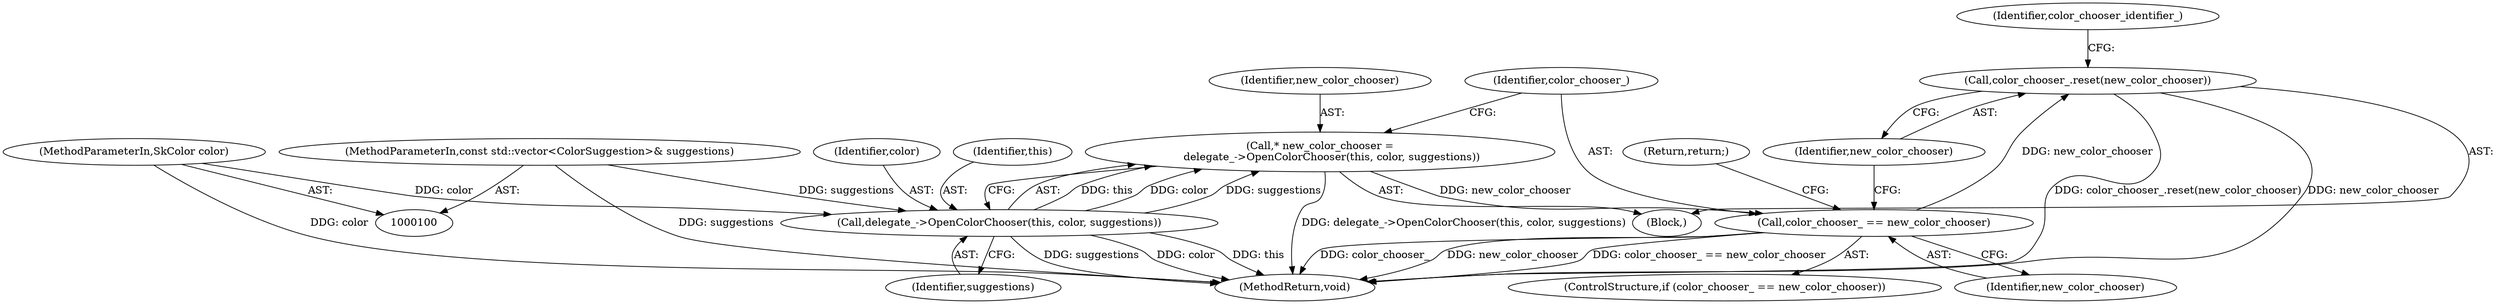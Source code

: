 digraph "1_Chrome_820957a3386e960334be3b93b48636e749d38ea3_0@pointer" {
"1000117" [label="(Call,color_chooser_.reset(new_color_chooser))"];
"1000113" [label="(Call,color_chooser_ == new_color_chooser)"];
"1000106" [label="(Call,* new_color_chooser =\n       delegate_->OpenColorChooser(this, color, suggestions))"];
"1000108" [label="(Call,delegate_->OpenColorChooser(this, color, suggestions))"];
"1000102" [label="(MethodParameterIn,SkColor color)"];
"1000103" [label="(MethodParameterIn,const std::vector<ColorSuggestion>& suggestions)"];
"1000115" [label="(Identifier,new_color_chooser)"];
"1000113" [label="(Call,color_chooser_ == new_color_chooser)"];
"1000102" [label="(MethodParameterIn,SkColor color)"];
"1000103" [label="(MethodParameterIn,const std::vector<ColorSuggestion>& suggestions)"];
"1000120" [label="(Identifier,color_chooser_identifier_)"];
"1000111" [label="(Identifier,suggestions)"];
"1000117" [label="(Call,color_chooser_.reset(new_color_chooser))"];
"1000122" [label="(MethodReturn,void)"];
"1000108" [label="(Call,delegate_->OpenColorChooser(this, color, suggestions))"];
"1000110" [label="(Identifier,color)"];
"1000106" [label="(Call,* new_color_chooser =\n       delegate_->OpenColorChooser(this, color, suggestions))"];
"1000107" [label="(Identifier,new_color_chooser)"];
"1000109" [label="(Identifier,this)"];
"1000104" [label="(Block,)"];
"1000118" [label="(Identifier,new_color_chooser)"];
"1000114" [label="(Identifier,color_chooser_)"];
"1000112" [label="(ControlStructure,if (color_chooser_ == new_color_chooser))"];
"1000116" [label="(Return,return;)"];
"1000117" -> "1000104"  [label="AST: "];
"1000117" -> "1000118"  [label="CFG: "];
"1000118" -> "1000117"  [label="AST: "];
"1000120" -> "1000117"  [label="CFG: "];
"1000117" -> "1000122"  [label="DDG: color_chooser_.reset(new_color_chooser)"];
"1000117" -> "1000122"  [label="DDG: new_color_chooser"];
"1000113" -> "1000117"  [label="DDG: new_color_chooser"];
"1000113" -> "1000112"  [label="AST: "];
"1000113" -> "1000115"  [label="CFG: "];
"1000114" -> "1000113"  [label="AST: "];
"1000115" -> "1000113"  [label="AST: "];
"1000116" -> "1000113"  [label="CFG: "];
"1000118" -> "1000113"  [label="CFG: "];
"1000113" -> "1000122"  [label="DDG: color_chooser_"];
"1000113" -> "1000122"  [label="DDG: new_color_chooser"];
"1000113" -> "1000122"  [label="DDG: color_chooser_ == new_color_chooser"];
"1000106" -> "1000113"  [label="DDG: new_color_chooser"];
"1000106" -> "1000104"  [label="AST: "];
"1000106" -> "1000108"  [label="CFG: "];
"1000107" -> "1000106"  [label="AST: "];
"1000108" -> "1000106"  [label="AST: "];
"1000114" -> "1000106"  [label="CFG: "];
"1000106" -> "1000122"  [label="DDG: delegate_->OpenColorChooser(this, color, suggestions)"];
"1000108" -> "1000106"  [label="DDG: this"];
"1000108" -> "1000106"  [label="DDG: color"];
"1000108" -> "1000106"  [label="DDG: suggestions"];
"1000108" -> "1000111"  [label="CFG: "];
"1000109" -> "1000108"  [label="AST: "];
"1000110" -> "1000108"  [label="AST: "];
"1000111" -> "1000108"  [label="AST: "];
"1000108" -> "1000122"  [label="DDG: suggestions"];
"1000108" -> "1000122"  [label="DDG: color"];
"1000108" -> "1000122"  [label="DDG: this"];
"1000102" -> "1000108"  [label="DDG: color"];
"1000103" -> "1000108"  [label="DDG: suggestions"];
"1000102" -> "1000100"  [label="AST: "];
"1000102" -> "1000122"  [label="DDG: color"];
"1000103" -> "1000100"  [label="AST: "];
"1000103" -> "1000122"  [label="DDG: suggestions"];
}
